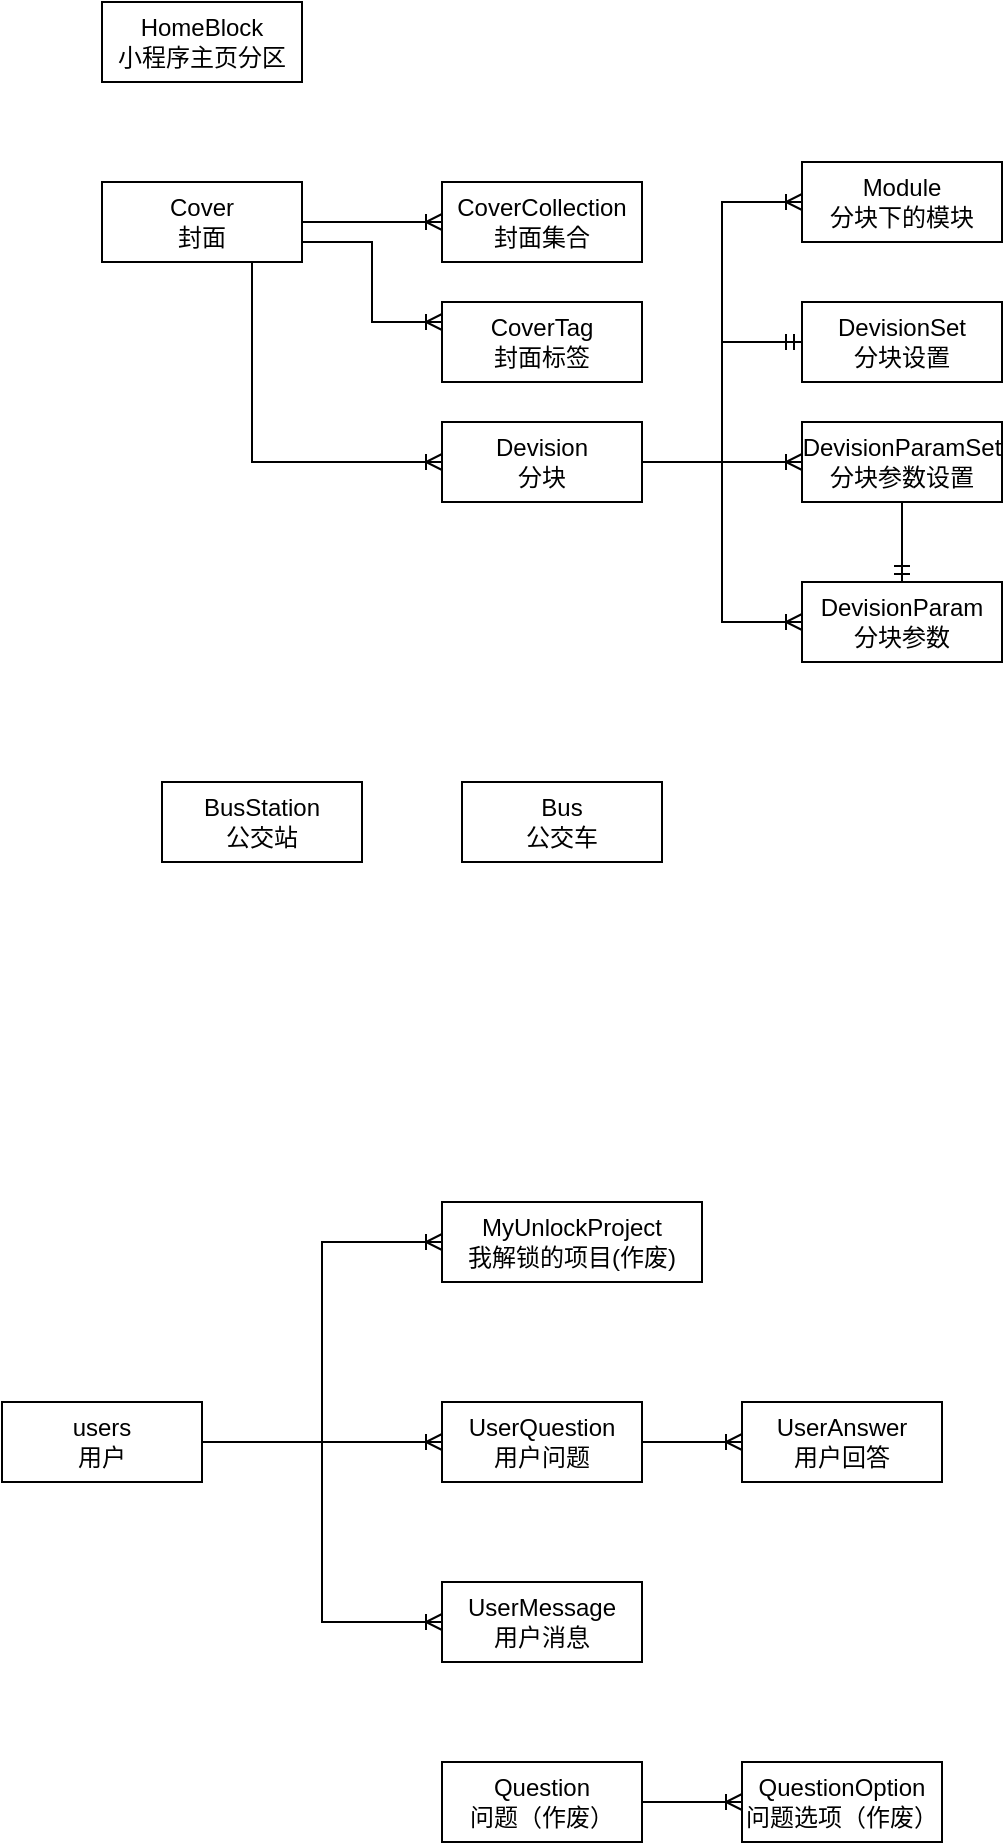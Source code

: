 <mxfile version="12.9.8" type="device"><diagram id="S45z1hU7Cq8DKkBvl-tp" name="Page-1"><mxGraphModel dx="1185" dy="635" grid="1" gridSize="10" guides="1" tooltips="1" connect="1" arrows="1" fold="1" page="1" pageScale="1" pageWidth="850" pageHeight="1100" math="0" shadow="0"><root><mxCell id="0"/><mxCell id="1" parent="0"/><mxCell id="ALJ-wP2Fyzs4ECbg81PE-3" style="edgeStyle=orthogonalEdgeStyle;rounded=0;orthogonalLoop=1;jettySize=auto;html=1;entryX=0;entryY=0.5;entryDx=0;entryDy=0;endArrow=ERoneToMany;endFill=0;" edge="1" parent="1" source="ALJ-wP2Fyzs4ECbg81PE-1" target="ALJ-wP2Fyzs4ECbg81PE-2"><mxGeometry relative="1" as="geometry"/></mxCell><mxCell id="ALJ-wP2Fyzs4ECbg81PE-5" value="" style="edgeStyle=orthogonalEdgeStyle;rounded=0;orthogonalLoop=1;jettySize=auto;html=1;endArrow=ERoneToMany;endFill=0;exitX=1;exitY=0.75;exitDx=0;exitDy=0;entryX=0;entryY=0.25;entryDx=0;entryDy=0;" edge="1" parent="1" source="ALJ-wP2Fyzs4ECbg81PE-1" target="ALJ-wP2Fyzs4ECbg81PE-4"><mxGeometry relative="1" as="geometry"/></mxCell><mxCell id="ALJ-wP2Fyzs4ECbg81PE-8" style="edgeStyle=orthogonalEdgeStyle;rounded=0;orthogonalLoop=1;jettySize=auto;html=1;entryX=0;entryY=0.5;entryDx=0;entryDy=0;endArrow=ERoneToMany;endFill=0;exitX=0.75;exitY=1;exitDx=0;exitDy=0;" edge="1" parent="1" source="ALJ-wP2Fyzs4ECbg81PE-1" target="ALJ-wP2Fyzs4ECbg81PE-7"><mxGeometry relative="1" as="geometry"/></mxCell><mxCell id="ALJ-wP2Fyzs4ECbg81PE-1" value="Cover&lt;br&gt;封面" style="whiteSpace=wrap;html=1;align=center;" vertex="1" parent="1"><mxGeometry x="190" y="210" width="100" height="40" as="geometry"/></mxCell><mxCell id="ALJ-wP2Fyzs4ECbg81PE-4" value="CoverTag&lt;br&gt;封面标签" style="whiteSpace=wrap;html=1;align=center;" vertex="1" parent="1"><mxGeometry x="360" y="270" width="100" height="40" as="geometry"/></mxCell><mxCell id="ALJ-wP2Fyzs4ECbg81PE-2" value="CoverCollection&lt;br&gt;封面集合" style="whiteSpace=wrap;html=1;align=center;" vertex="1" parent="1"><mxGeometry x="360" y="210" width="100" height="40" as="geometry"/></mxCell><mxCell id="ALJ-wP2Fyzs4ECbg81PE-10" style="edgeStyle=orthogonalEdgeStyle;rounded=0;orthogonalLoop=1;jettySize=auto;html=1;entryX=0;entryY=0.5;entryDx=0;entryDy=0;endArrow=ERoneToMany;endFill=0;" edge="1" parent="1" source="ALJ-wP2Fyzs4ECbg81PE-7" target="ALJ-wP2Fyzs4ECbg81PE-9"><mxGeometry relative="1" as="geometry"/></mxCell><mxCell id="ALJ-wP2Fyzs4ECbg81PE-13" style="edgeStyle=orthogonalEdgeStyle;rounded=0;orthogonalLoop=1;jettySize=auto;html=1;exitX=1;exitY=0.5;exitDx=0;exitDy=0;entryX=0;entryY=0.5;entryDx=0;entryDy=0;endArrow=ERoneToMany;endFill=0;" edge="1" parent="1" source="ALJ-wP2Fyzs4ECbg81PE-7" target="ALJ-wP2Fyzs4ECbg81PE-12"><mxGeometry relative="1" as="geometry"/></mxCell><mxCell id="ALJ-wP2Fyzs4ECbg81PE-16" style="edgeStyle=orthogonalEdgeStyle;rounded=0;orthogonalLoop=1;jettySize=auto;html=1;entryX=0;entryY=0.5;entryDx=0;entryDy=0;endArrow=ERmandOne;endFill=0;exitX=1;exitY=0.5;exitDx=0;exitDy=0;" edge="1" parent="1" source="ALJ-wP2Fyzs4ECbg81PE-7" target="ALJ-wP2Fyzs4ECbg81PE-15"><mxGeometry relative="1" as="geometry"/></mxCell><mxCell id="ALJ-wP2Fyzs4ECbg81PE-19" style="edgeStyle=orthogonalEdgeStyle;rounded=0;orthogonalLoop=1;jettySize=auto;html=1;entryX=0;entryY=0.5;entryDx=0;entryDy=0;endArrow=ERoneToMany;endFill=0;" edge="1" parent="1" source="ALJ-wP2Fyzs4ECbg81PE-7" target="ALJ-wP2Fyzs4ECbg81PE-18"><mxGeometry relative="1" as="geometry"/></mxCell><mxCell id="ALJ-wP2Fyzs4ECbg81PE-7" value="Devision&lt;br&gt;分块" style="whiteSpace=wrap;html=1;align=center;" vertex="1" parent="1"><mxGeometry x="360" y="330" width="100" height="40" as="geometry"/></mxCell><mxCell id="ALJ-wP2Fyzs4ECbg81PE-14" style="edgeStyle=orthogonalEdgeStyle;rounded=0;orthogonalLoop=1;jettySize=auto;html=1;exitX=0.5;exitY=1;exitDx=0;exitDy=0;entryX=0.5;entryY=0;entryDx=0;entryDy=0;endArrow=ERmandOne;endFill=0;" edge="1" parent="1" source="ALJ-wP2Fyzs4ECbg81PE-9" target="ALJ-wP2Fyzs4ECbg81PE-12"><mxGeometry relative="1" as="geometry"/></mxCell><mxCell id="ALJ-wP2Fyzs4ECbg81PE-9" value="DevisionParamSet&lt;br&gt;分块参数设置" style="whiteSpace=wrap;html=1;align=center;" vertex="1" parent="1"><mxGeometry x="540" y="330" width="100" height="40" as="geometry"/></mxCell><mxCell id="ALJ-wP2Fyzs4ECbg81PE-12" value="DevisionParam&lt;br&gt;分块参数" style="whiteSpace=wrap;html=1;align=center;" vertex="1" parent="1"><mxGeometry x="540" y="410" width="100" height="40" as="geometry"/></mxCell><mxCell id="ALJ-wP2Fyzs4ECbg81PE-15" value="DevisionSet&lt;br&gt;分块设置" style="whiteSpace=wrap;html=1;align=center;" vertex="1" parent="1"><mxGeometry x="540" y="270" width="100" height="40" as="geometry"/></mxCell><mxCell id="ALJ-wP2Fyzs4ECbg81PE-17" value="HomeBlock&lt;br&gt;小程序主页分区" style="whiteSpace=wrap;html=1;align=center;" vertex="1" parent="1"><mxGeometry x="190" y="120" width="100" height="40" as="geometry"/></mxCell><mxCell id="ALJ-wP2Fyzs4ECbg81PE-18" value="Module&lt;br&gt;分块下的模块" style="whiteSpace=wrap;html=1;align=center;" vertex="1" parent="1"><mxGeometry x="540" y="200" width="100" height="40" as="geometry"/></mxCell><mxCell id="ALJ-wP2Fyzs4ECbg81PE-20" value="MyUnlockProject&lt;br&gt;我解锁的项目(作废)" style="whiteSpace=wrap;html=1;align=center;" vertex="1" parent="1"><mxGeometry x="360" y="720" width="130" height="40" as="geometry"/></mxCell><mxCell id="ALJ-wP2Fyzs4ECbg81PE-23" style="edgeStyle=orthogonalEdgeStyle;rounded=0;orthogonalLoop=1;jettySize=auto;html=1;endArrow=ERoneToMany;endFill=0;" edge="1" parent="1" source="ALJ-wP2Fyzs4ECbg81PE-21" target="ALJ-wP2Fyzs4ECbg81PE-22"><mxGeometry relative="1" as="geometry"/></mxCell><mxCell id="ALJ-wP2Fyzs4ECbg81PE-25" style="edgeStyle=orthogonalEdgeStyle;rounded=0;orthogonalLoop=1;jettySize=auto;html=1;entryX=0;entryY=0.5;entryDx=0;entryDy=0;endArrow=ERoneToMany;endFill=0;exitX=1;exitY=0.5;exitDx=0;exitDy=0;" edge="1" parent="1" source="ALJ-wP2Fyzs4ECbg81PE-27" target="ALJ-wP2Fyzs4ECbg81PE-24"><mxGeometry relative="1" as="geometry"/></mxCell><mxCell id="ALJ-wP2Fyzs4ECbg81PE-21" value="Question&lt;br&gt;问题（作废）" style="whiteSpace=wrap;html=1;align=center;" vertex="1" parent="1"><mxGeometry x="360" y="1000" width="100" height="40" as="geometry"/></mxCell><mxCell id="ALJ-wP2Fyzs4ECbg81PE-22" value="QuestionOption&lt;br&gt;问题选项（作废）" style="whiteSpace=wrap;html=1;align=center;" vertex="1" parent="1"><mxGeometry x="510" y="1000" width="100" height="40" as="geometry"/></mxCell><mxCell id="ALJ-wP2Fyzs4ECbg81PE-24" value="UserAnswer&lt;br&gt;用户回答" style="whiteSpace=wrap;html=1;align=center;" vertex="1" parent="1"><mxGeometry x="510" y="820" width="100" height="40" as="geometry"/></mxCell><mxCell id="ALJ-wP2Fyzs4ECbg81PE-26" value="UserMessage&lt;br&gt;用户消息" style="whiteSpace=wrap;html=1;align=center;" vertex="1" parent="1"><mxGeometry x="360" y="910" width="100" height="40" as="geometry"/></mxCell><mxCell id="ALJ-wP2Fyzs4ECbg81PE-27" value="UserQuestion&lt;br&gt;用户问题" style="whiteSpace=wrap;html=1;align=center;" vertex="1" parent="1"><mxGeometry x="360" y="820" width="100" height="40" as="geometry"/></mxCell><mxCell id="ALJ-wP2Fyzs4ECbg81PE-31" style="edgeStyle=orthogonalEdgeStyle;rounded=0;orthogonalLoop=1;jettySize=auto;html=1;entryX=0;entryY=0.5;entryDx=0;entryDy=0;endArrow=ERoneToMany;endFill=0;" edge="1" parent="1" source="ALJ-wP2Fyzs4ECbg81PE-30" target="ALJ-wP2Fyzs4ECbg81PE-20"><mxGeometry relative="1" as="geometry"/></mxCell><mxCell id="ALJ-wP2Fyzs4ECbg81PE-32" style="edgeStyle=orthogonalEdgeStyle;rounded=0;orthogonalLoop=1;jettySize=auto;html=1;entryX=0;entryY=0.5;entryDx=0;entryDy=0;endArrow=ERoneToMany;endFill=0;" edge="1" parent="1" source="ALJ-wP2Fyzs4ECbg81PE-30" target="ALJ-wP2Fyzs4ECbg81PE-27"><mxGeometry relative="1" as="geometry"/></mxCell><mxCell id="ALJ-wP2Fyzs4ECbg81PE-33" style="edgeStyle=orthogonalEdgeStyle;rounded=0;orthogonalLoop=1;jettySize=auto;html=1;entryX=0;entryY=0.5;entryDx=0;entryDy=0;endArrow=ERoneToMany;endFill=0;" edge="1" parent="1" source="ALJ-wP2Fyzs4ECbg81PE-30" target="ALJ-wP2Fyzs4ECbg81PE-26"><mxGeometry relative="1" as="geometry"/></mxCell><mxCell id="ALJ-wP2Fyzs4ECbg81PE-30" value="users&lt;br&gt;用户" style="whiteSpace=wrap;html=1;align=center;" vertex="1" parent="1"><mxGeometry x="140" y="820" width="100" height="40" as="geometry"/></mxCell><mxCell id="ALJ-wP2Fyzs4ECbg81PE-34" value="Bus&lt;br&gt;公交车" style="whiteSpace=wrap;html=1;align=center;" vertex="1" parent="1"><mxGeometry x="370" y="510" width="100" height="40" as="geometry"/></mxCell><mxCell id="ALJ-wP2Fyzs4ECbg81PE-35" value="BusStation&lt;br&gt;公交站" style="whiteSpace=wrap;html=1;align=center;" vertex="1" parent="1"><mxGeometry x="220" y="510" width="100" height="40" as="geometry"/></mxCell></root></mxGraphModel></diagram></mxfile>
